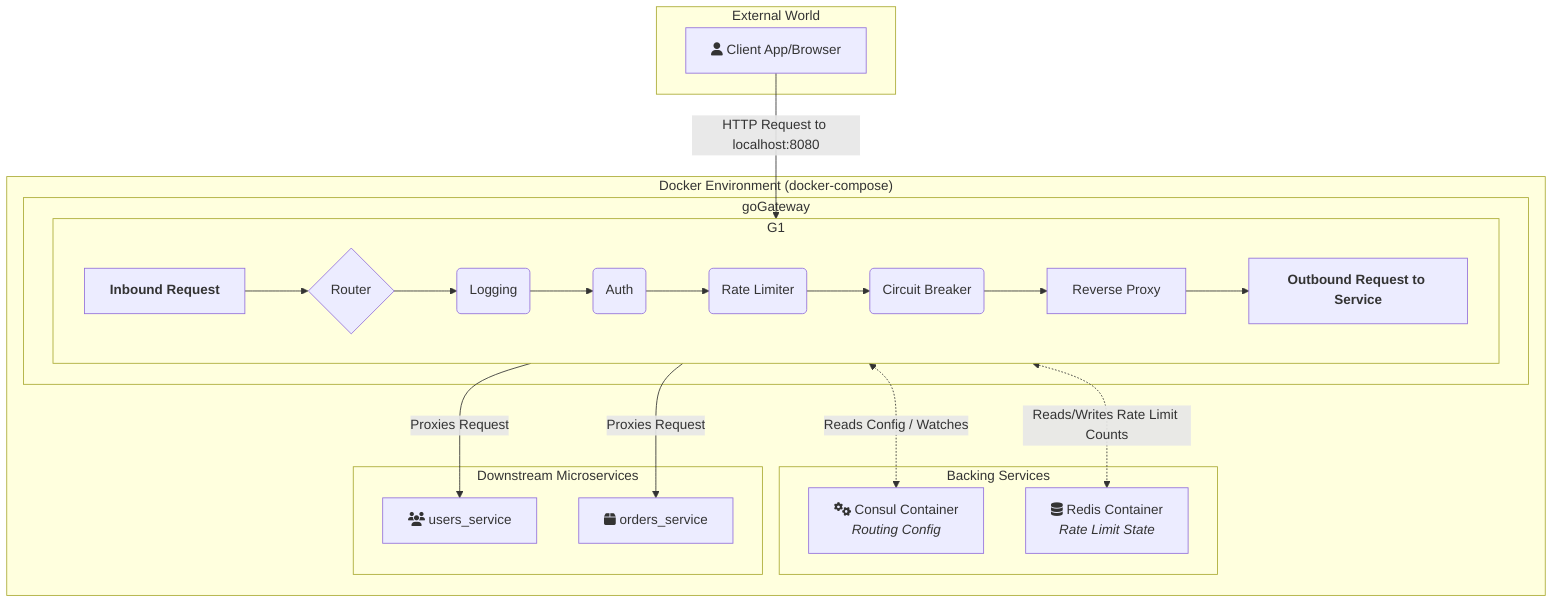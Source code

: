 graph TD

    subgraph "External World"
        Client[<i class='fa fa-user'></i> Client App/Browser]
    end

    subgraph "Docker Environment (docker-compose)"
        subgraph goGateway
            G1[<i class='fa fa-shield-alt'></i> Gateway Container]
        end

        subgraph Backing Services
            Consul[<i class='fa fa-cogs'></i> Consul Container<br/><i>Routing Config</i>]
            Redis[<i class='fa fa-database'></i> Redis Container<br/><i>Rate Limit State</i>]
        end

        subgraph Downstream Microservices
            US[<i class='fa fa-users'></i> users_service]
            OS[<i class='fa fa-box'></i> orders_service]
        end
    end

    %% Define connections
    Client -->|HTTP Request to localhost:8080| G1;

    G1 <.->|Reads Config / Watches| Consul;
    G1 <.->|Reads/Writes Rate Limit Counts| Redis;
    G1 -->|Proxies Request| US;
    G1 -->|Proxies Request| OS;


    %% Show the detailed internal flow within the Gateway container
    subgraph G1
        direction LR
        A[<b>Inbound Request</b>] --> B{Router};
        B --> C(Logging);
        C --> D(Auth);
        D --> E(Rate Limiter);
        E --> F(Circuit Breaker);
        F --> G[Reverse Proxy];
        G --> H[<b>Outbound Request to Service</b>];
    end